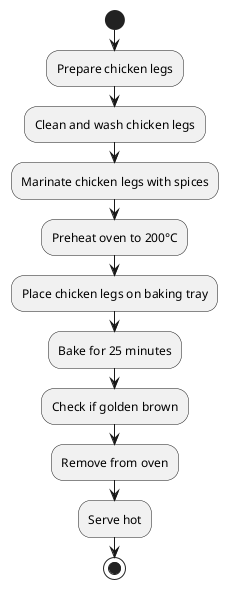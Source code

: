 @startuml
start
:Prepare chicken legs;
:Clean and wash chicken legs;
:Marinate chicken legs with spices;
:Preheat oven to 200°C;
:Place chicken legs on baking tray;
:Bake for 25 minutes;
:Check if golden brown;
:Remove from oven;
:Serve hot;
stop
@enduml
